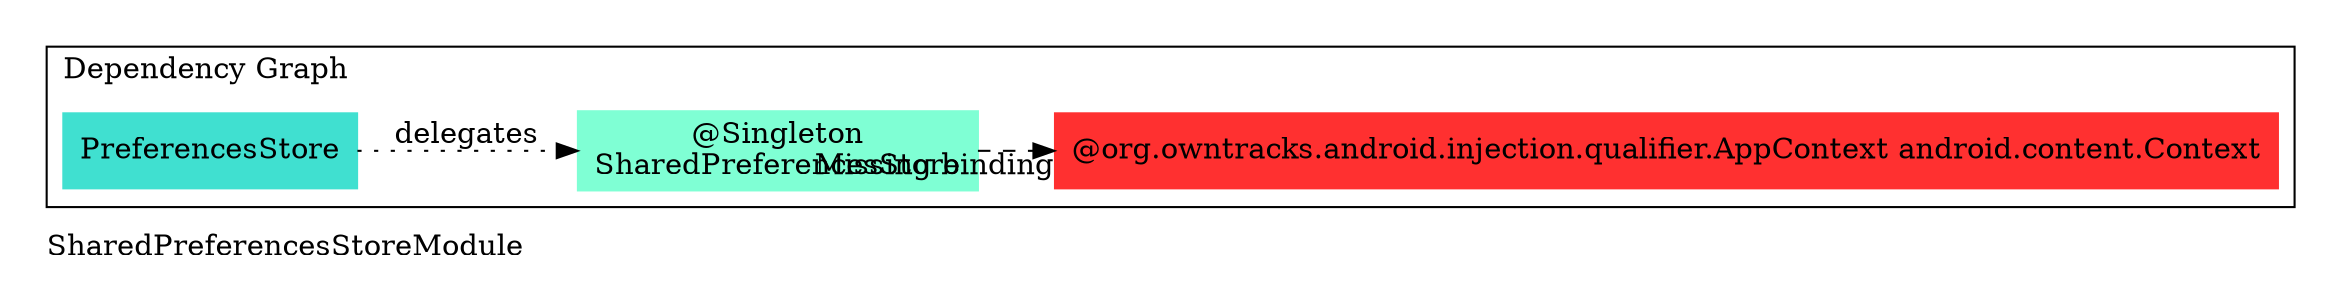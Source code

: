 digraph "org.owntracks.android.support.preferences.SharedPreferencesStoreModule" {
  graph [rankdir="LR", labeljust="l", label="SharedPreferencesStoreModule", pad="0.2", compound="true"]
  node [shape="rectangle", style="filled", color="turquoise"]
  subgraph "cluster_Entry Points" {
    graph [labeljust="l", label="Entry Points"]
    node [shape="component", penwidth="2"]
  }
  subgraph "cluster_Dependency Graph" {
    graph [labeljust="l", label="Dependency Graph"]
    "74247d85-16e3-4096-8177-538bed14db18" [label="PreferencesStore", color="turquoise"]
    "a5192f96-e0ec-4113-b47d-4c76a4322ea1" [label="@Singleton\nSharedPreferencesStore", color="aquamarine"]
    "603ca6eb-8466-43ba-9265-cdf4159582ee" [label="@org.owntracks.android.injection.qualifier.AppContext android.content.Context", color="firebrick1"]
  }
  subgraph "cluster_Subcomponents" {
    graph [labeljust="l", shape="folder", label="Subcomponents"]
  }
  "74247d85-16e3-4096-8177-538bed14db18" -> "a5192f96-e0ec-4113-b47d-4c76a4322ea1" [style="dotted", label="delegates"]
  "a5192f96-e0ec-4113-b47d-4c76a4322ea1" -> "603ca6eb-8466-43ba-9265-cdf4159582ee" [style="dashed", arrowType="empty", headlabel="Missing binding"]
}
